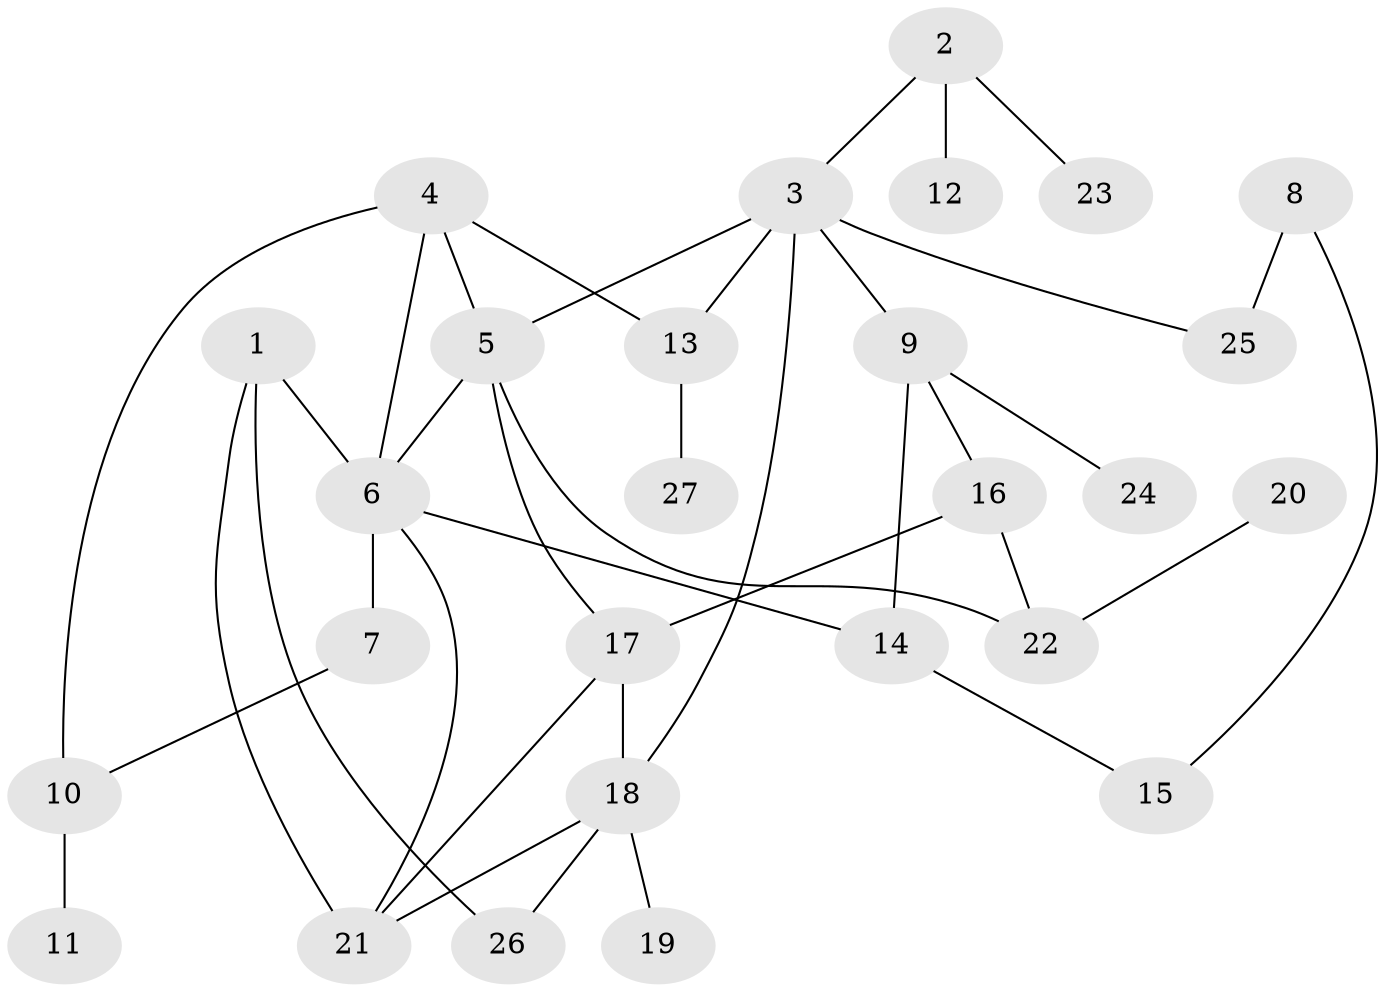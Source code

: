// original degree distribution, {6: 0.07407407407407407, 2: 0.3148148148148148, 3: 0.16666666666666666, 4: 0.12962962962962962, 1: 0.2962962962962963, 7: 0.018518518518518517}
// Generated by graph-tools (version 1.1) at 2025/01/03/09/25 03:01:05]
// undirected, 27 vertices, 38 edges
graph export_dot {
graph [start="1"]
  node [color=gray90,style=filled];
  1;
  2;
  3;
  4;
  5;
  6;
  7;
  8;
  9;
  10;
  11;
  12;
  13;
  14;
  15;
  16;
  17;
  18;
  19;
  20;
  21;
  22;
  23;
  24;
  25;
  26;
  27;
  1 -- 6 [weight=1.0];
  1 -- 21 [weight=1.0];
  1 -- 26 [weight=1.0];
  2 -- 3 [weight=1.0];
  2 -- 12 [weight=1.0];
  2 -- 23 [weight=1.0];
  3 -- 5 [weight=1.0];
  3 -- 9 [weight=1.0];
  3 -- 13 [weight=1.0];
  3 -- 18 [weight=1.0];
  3 -- 25 [weight=1.0];
  4 -- 5 [weight=1.0];
  4 -- 6 [weight=1.0];
  4 -- 10 [weight=1.0];
  4 -- 13 [weight=1.0];
  5 -- 6 [weight=1.0];
  5 -- 17 [weight=1.0];
  5 -- 22 [weight=1.0];
  6 -- 7 [weight=1.0];
  6 -- 14 [weight=1.0];
  6 -- 21 [weight=1.0];
  7 -- 10 [weight=1.0];
  8 -- 15 [weight=1.0];
  8 -- 25 [weight=1.0];
  9 -- 14 [weight=2.0];
  9 -- 16 [weight=1.0];
  9 -- 24 [weight=1.0];
  10 -- 11 [weight=1.0];
  13 -- 27 [weight=1.0];
  14 -- 15 [weight=1.0];
  16 -- 17 [weight=1.0];
  16 -- 22 [weight=1.0];
  17 -- 18 [weight=2.0];
  17 -- 21 [weight=1.0];
  18 -- 19 [weight=1.0];
  18 -- 21 [weight=1.0];
  18 -- 26 [weight=1.0];
  20 -- 22 [weight=1.0];
}
